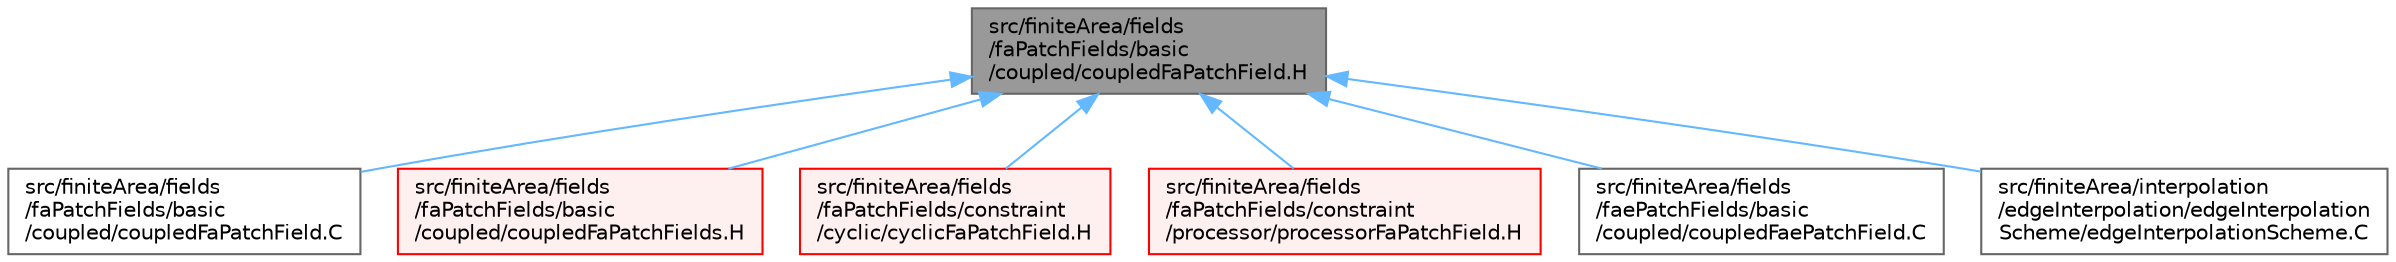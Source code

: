digraph "src/finiteArea/fields/faPatchFields/basic/coupled/coupledFaPatchField.H"
{
 // LATEX_PDF_SIZE
  bgcolor="transparent";
  edge [fontname=Helvetica,fontsize=10,labelfontname=Helvetica,labelfontsize=10];
  node [fontname=Helvetica,fontsize=10,shape=box,height=0.2,width=0.4];
  Node1 [id="Node000001",label="src/finiteArea/fields\l/faPatchFields/basic\l/coupled/coupledFaPatchField.H",height=0.2,width=0.4,color="gray40", fillcolor="grey60", style="filled", fontcolor="black",tooltip=" "];
  Node1 -> Node2 [id="edge1_Node000001_Node000002",dir="back",color="steelblue1",style="solid",tooltip=" "];
  Node2 [id="Node000002",label="src/finiteArea/fields\l/faPatchFields/basic\l/coupled/coupledFaPatchField.C",height=0.2,width=0.4,color="grey40", fillcolor="white", style="filled",URL="$coupledFaPatchField_8C.html",tooltip=" "];
  Node1 -> Node3 [id="edge2_Node000001_Node000003",dir="back",color="steelblue1",style="solid",tooltip=" "];
  Node3 [id="Node000003",label="src/finiteArea/fields\l/faPatchFields/basic\l/coupled/coupledFaPatchFields.H",height=0.2,width=0.4,color="red", fillcolor="#FFF0F0", style="filled",URL="$coupledFaPatchFields_8H.html",tooltip=" "];
  Node1 -> Node5 [id="edge3_Node000001_Node000005",dir="back",color="steelblue1",style="solid",tooltip=" "];
  Node5 [id="Node000005",label="src/finiteArea/fields\l/faPatchFields/constraint\l/cyclic/cyclicFaPatchField.H",height=0.2,width=0.4,color="red", fillcolor="#FFF0F0", style="filled",URL="$cyclicFaPatchField_8H.html",tooltip=" "];
  Node1 -> Node9 [id="edge4_Node000001_Node000009",dir="back",color="steelblue1",style="solid",tooltip=" "];
  Node9 [id="Node000009",label="src/finiteArea/fields\l/faPatchFields/constraint\l/processor/processorFaPatchField.H",height=0.2,width=0.4,color="red", fillcolor="#FFF0F0", style="filled",URL="$processorFaPatchField_8H.html",tooltip=" "];
  Node1 -> Node15 [id="edge5_Node000001_Node000015",dir="back",color="steelblue1",style="solid",tooltip=" "];
  Node15 [id="Node000015",label="src/finiteArea/fields\l/faePatchFields/basic\l/coupled/coupledFaePatchField.C",height=0.2,width=0.4,color="grey40", fillcolor="white", style="filled",URL="$coupledFaePatchField_8C.html",tooltip=" "];
  Node1 -> Node16 [id="edge6_Node000001_Node000016",dir="back",color="steelblue1",style="solid",tooltip=" "];
  Node16 [id="Node000016",label="src/finiteArea/interpolation\l/edgeInterpolation/edgeInterpolation\lScheme/edgeInterpolationScheme.C",height=0.2,width=0.4,color="grey40", fillcolor="white", style="filled",URL="$edgeInterpolationScheme_8C.html",tooltip=" "];
}
